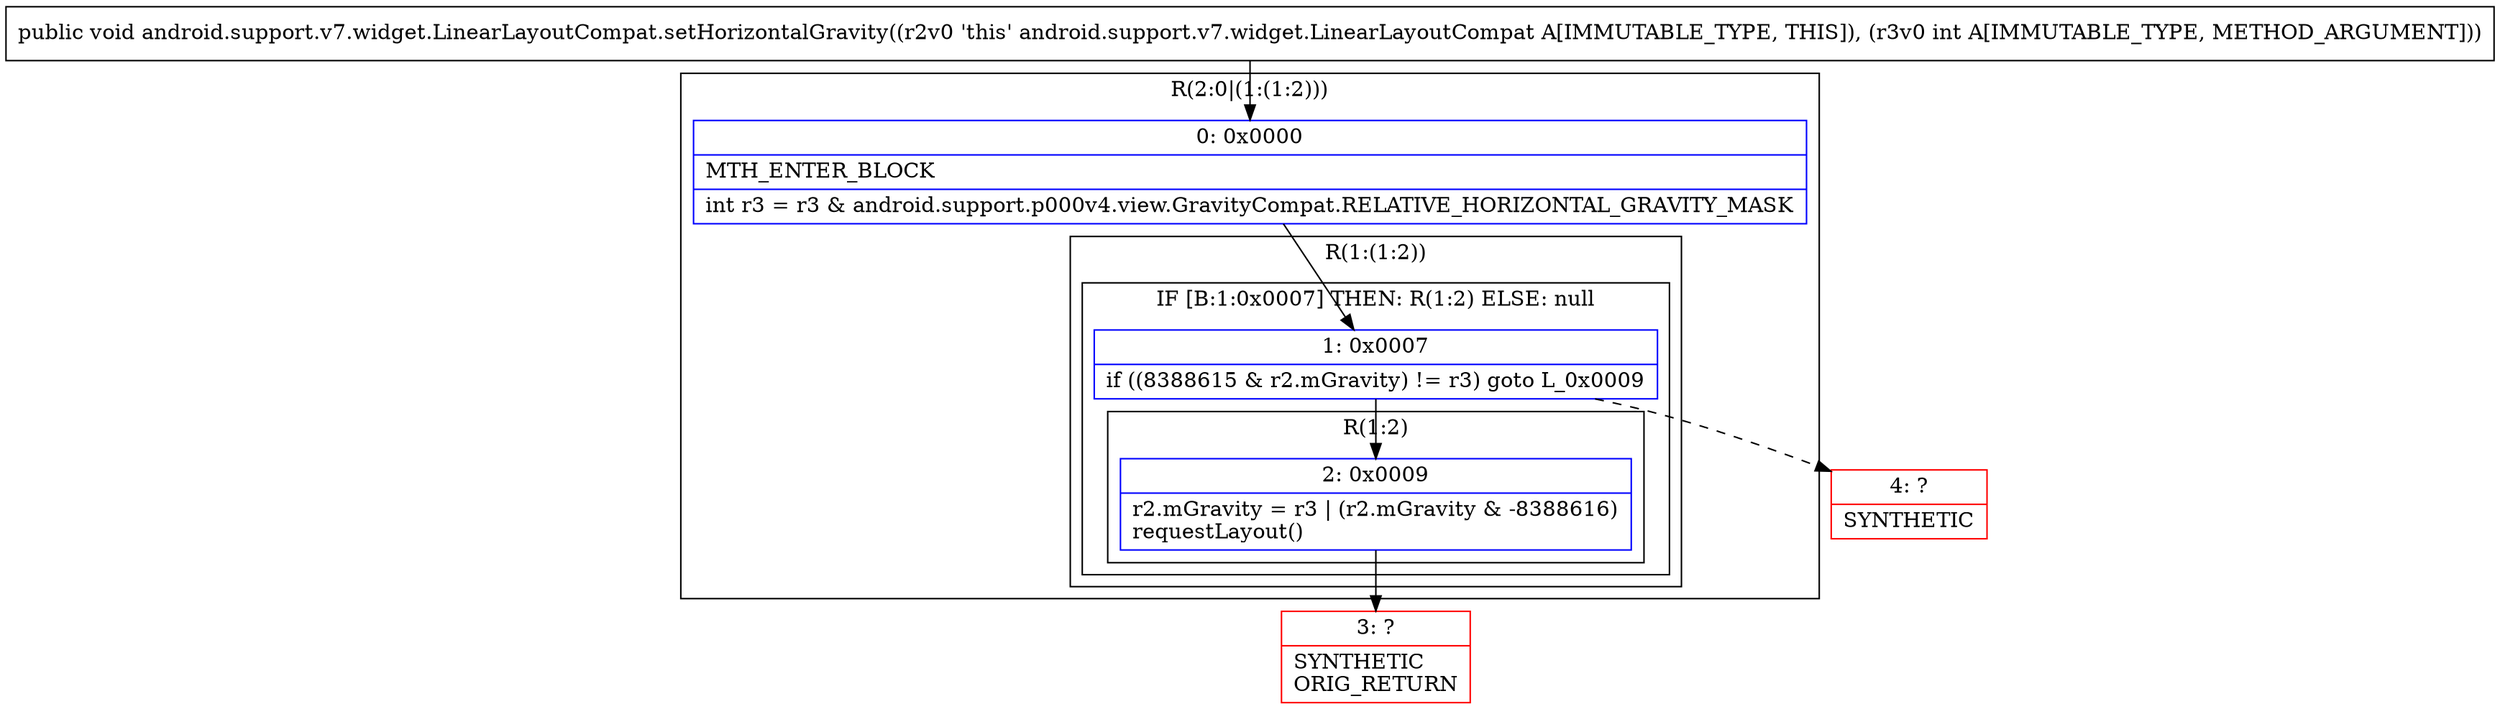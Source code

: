 digraph "CFG forandroid.support.v7.widget.LinearLayoutCompat.setHorizontalGravity(I)V" {
subgraph cluster_Region_1073328471 {
label = "R(2:0|(1:(1:2)))";
node [shape=record,color=blue];
Node_0 [shape=record,label="{0\:\ 0x0000|MTH_ENTER_BLOCK\l|int r3 = r3 & android.support.p000v4.view.GravityCompat.RELATIVE_HORIZONTAL_GRAVITY_MASK\l}"];
subgraph cluster_Region_828605285 {
label = "R(1:(1:2))";
node [shape=record,color=blue];
subgraph cluster_IfRegion_1425816371 {
label = "IF [B:1:0x0007] THEN: R(1:2) ELSE: null";
node [shape=record,color=blue];
Node_1 [shape=record,label="{1\:\ 0x0007|if ((8388615 & r2.mGravity) != r3) goto L_0x0009\l}"];
subgraph cluster_Region_652721756 {
label = "R(1:2)";
node [shape=record,color=blue];
Node_2 [shape=record,label="{2\:\ 0x0009|r2.mGravity = r3 \| (r2.mGravity & \-8388616)\lrequestLayout()\l}"];
}
}
}
}
Node_3 [shape=record,color=red,label="{3\:\ ?|SYNTHETIC\lORIG_RETURN\l}"];
Node_4 [shape=record,color=red,label="{4\:\ ?|SYNTHETIC\l}"];
MethodNode[shape=record,label="{public void android.support.v7.widget.LinearLayoutCompat.setHorizontalGravity((r2v0 'this' android.support.v7.widget.LinearLayoutCompat A[IMMUTABLE_TYPE, THIS]), (r3v0 int A[IMMUTABLE_TYPE, METHOD_ARGUMENT])) }"];
MethodNode -> Node_0;
Node_0 -> Node_1;
Node_1 -> Node_2;
Node_1 -> Node_4[style=dashed];
Node_2 -> Node_3;
}

